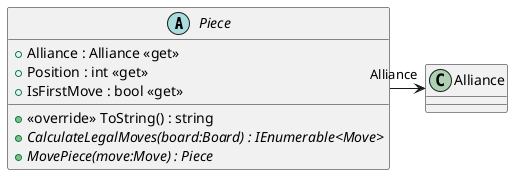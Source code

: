 @startuml
abstract class Piece {
    + Alliance : Alliance <<get>>
    + Position : int <<get>>
    + IsFirstMove : bool <<get>>
    + <<override>> ToString() : string
    + {abstract} CalculateLegalMoves(board:Board) : IEnumerable<Move>
    + {abstract} MovePiece(move:Move) : Piece
}
Piece -> "Alliance" Alliance
@enduml
